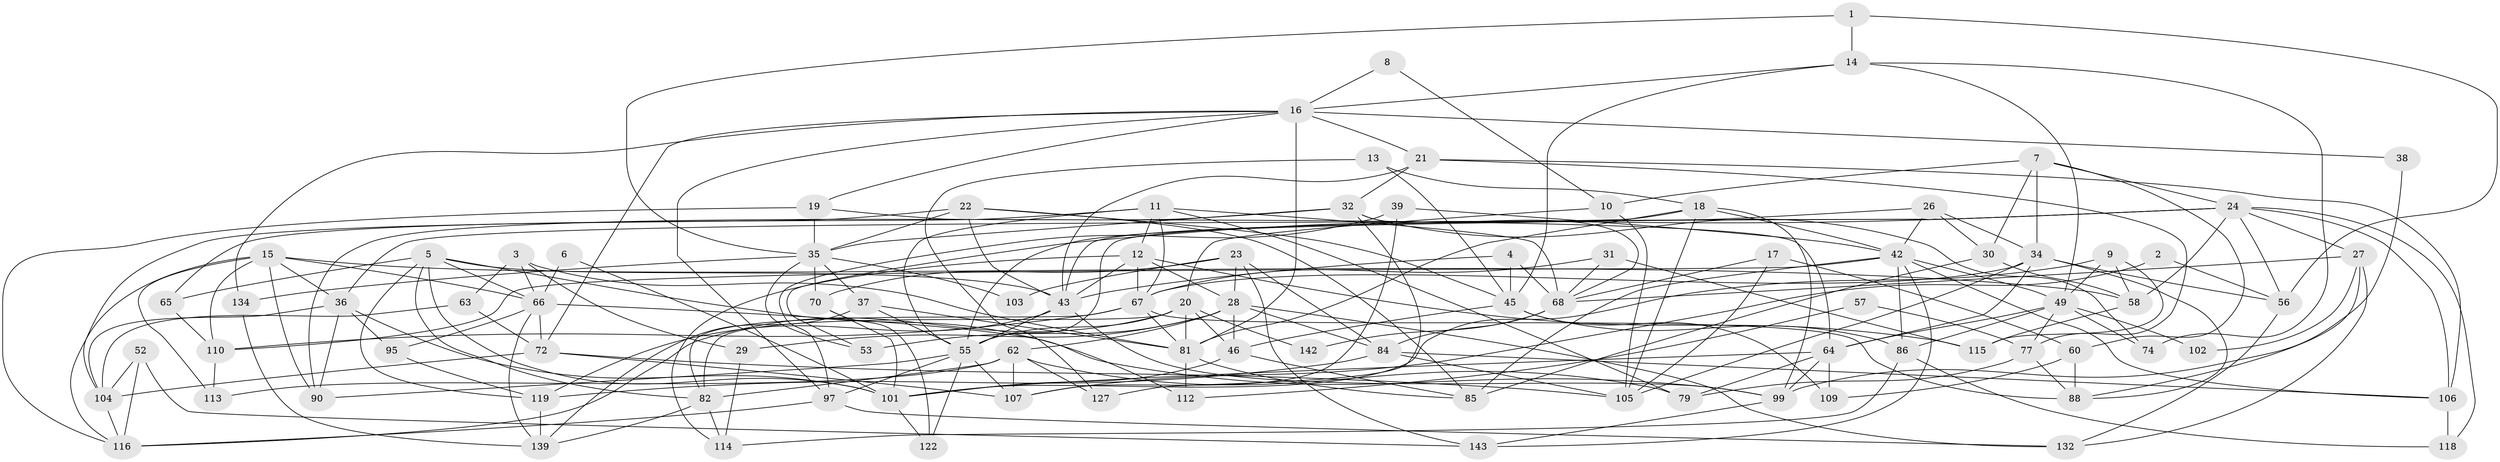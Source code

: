 // original degree distribution, {3: 0.296551724137931, 2: 0.09655172413793103, 4: 0.296551724137931, 5: 0.1793103448275862, 6: 0.0896551724137931, 8: 0.006896551724137931, 7: 0.034482758620689655}
// Generated by graph-tools (version 1.1) at 2025/41/03/06/25 10:41:56]
// undirected, 94 vertices, 231 edges
graph export_dot {
graph [start="1"]
  node [color=gray90,style=filled];
  1;
  2;
  3;
  4;
  5 [super="+51"];
  6;
  7 [super="+41"];
  8;
  9 [super="+48"];
  10;
  11 [super="+44"];
  12 [super="+47"];
  13;
  14 [super="+76"];
  15 [super="+25"];
  16 [super="+121"];
  17;
  18 [super="+61"];
  19 [super="+50"];
  20 [super="+93"];
  21 [super="+69"];
  22 [super="+108"];
  23 [super="+83"];
  24 [super="+40"];
  26 [super="+87"];
  27;
  28 [super="+33"];
  29;
  30;
  31;
  32;
  34 [super="+73"];
  35 [super="+59"];
  36 [super="+145"];
  37 [super="+128"];
  38;
  39;
  42 [super="+80"];
  43 [super="+78"];
  45 [super="+140"];
  46 [super="+96"];
  49 [super="+92"];
  52 [super="+54"];
  53;
  55 [super="+133"];
  56 [super="+94"];
  57;
  58 [super="+100"];
  60 [super="+98"];
  62 [super="+138"];
  63;
  64 [super="+144"];
  65;
  66 [super="+71"];
  67 [super="+136"];
  68 [super="+75"];
  70;
  72 [super="+126"];
  74;
  77 [super="+117"];
  79 [super="+125"];
  81 [super="+123"];
  82 [super="+129"];
  84 [super="+131"];
  85 [super="+141"];
  86 [super="+124"];
  88 [super="+89"];
  90 [super="+91"];
  95;
  97 [super="+135"];
  99 [super="+137"];
  101 [super="+111"];
  102;
  103;
  104 [super="+120"];
  105;
  106;
  107;
  109;
  110;
  112;
  113;
  114;
  115;
  116;
  118;
  119 [super="+130"];
  122;
  127;
  132;
  134;
  139;
  142;
  143;
  1 -- 14;
  1 -- 35;
  1 -- 56;
  2 -- 107;
  2 -- 56;
  3 -- 63;
  3 -- 66;
  3 -- 29;
  3 -- 81;
  4 -- 45;
  4 -- 68;
  4 -- 43;
  5 -- 112;
  5 -- 43;
  5 -- 66;
  5 -- 65;
  5 -- 82;
  5 -- 101;
  5 -- 119;
  6 -- 66;
  6 -- 101;
  7 -- 34;
  7 -- 60;
  7 -- 24;
  7 -- 10;
  7 -- 30;
  8 -- 10;
  8 -- 16;
  9 -- 115;
  9 -- 49;
  9 -- 58;
  9 -- 101;
  10 -- 105;
  10 -- 20;
  11 -- 12;
  11 -- 65;
  11 -- 55;
  11 -- 68;
  11 -- 79;
  11 -- 67;
  12 -- 115;
  12 -- 43;
  12 -- 114;
  12 -- 28;
  12 -- 67;
  13 -- 45;
  13 -- 127;
  13 -- 18;
  14 -- 16;
  14 -- 49;
  14 -- 74;
  14 -- 45;
  15 -- 113 [weight=2];
  15 -- 58;
  15 -- 110;
  15 -- 116;
  15 -- 66;
  15 -- 36;
  15 -- 90;
  16 -- 72;
  16 -- 38;
  16 -- 19;
  16 -- 21;
  16 -- 134;
  16 -- 81;
  16 -- 97;
  17 -- 60;
  17 -- 105;
  17 -- 68;
  18 -- 81;
  18 -- 42;
  18 -- 99;
  18 -- 105;
  18 -- 36;
  19 -- 116;
  19 -- 35;
  19 -- 64 [weight=2];
  20 -- 82;
  20 -- 81;
  20 -- 116;
  20 -- 55;
  20 -- 142;
  20 -- 46;
  21 -- 106;
  21 -- 32;
  21 -- 43;
  21 -- 77;
  22 -- 85;
  22 -- 104;
  22 -- 45;
  22 -- 43;
  22 -- 35;
  23 -- 84;
  23 -- 143;
  23 -- 28;
  23 -- 103;
  23 -- 70;
  24 -- 58;
  24 -- 43;
  24 -- 53;
  24 -- 118;
  24 -- 55;
  24 -- 106;
  24 -- 27;
  24 -- 56;
  26 -- 42;
  26 -- 34;
  26 -- 55;
  26 -- 30;
  27 -- 88;
  27 -- 102;
  27 -- 132;
  27 -- 68;
  28 -- 29;
  28 -- 53;
  28 -- 84;
  28 -- 62;
  28 -- 132;
  28 -- 46;
  29 -- 114;
  30 -- 58;
  30 -- 85;
  31 -- 68;
  31 -- 67;
  31 -- 115;
  32 -- 68;
  32 -- 74;
  32 -- 127;
  32 -- 90;
  32 -- 35;
  34 -- 56;
  34 -- 105;
  34 -- 88;
  34 -- 67;
  34 -- 64;
  35 -- 53;
  35 -- 37;
  35 -- 70;
  35 -- 103;
  35 -- 134;
  36 -- 101;
  36 -- 90;
  36 -- 95;
  36 -- 104;
  37 -- 139;
  37 -- 55;
  37 -- 81;
  38 -- 99;
  39 -- 107;
  39 -- 97;
  39 -- 42;
  42 -- 110;
  42 -- 106;
  42 -- 143;
  42 -- 85;
  42 -- 49;
  42 -- 86;
  43 -- 119;
  43 -- 55;
  43 -- 99;
  45 -- 109;
  45 -- 46;
  45 -- 86;
  46 -- 85;
  46 -- 101;
  49 -- 64;
  49 -- 77;
  49 -- 74;
  49 -- 102;
  49 -- 86;
  52 -- 116;
  52 -- 143;
  52 -- 104;
  55 -- 97;
  55 -- 90;
  55 -- 107;
  55 -- 122;
  56 -- 132;
  57 -- 112;
  57 -- 77;
  58 -- 115;
  60 -- 88 [weight=2];
  60 -- 109;
  62 -- 127;
  62 -- 107;
  62 -- 113;
  62 -- 82;
  62 -- 79;
  63 -- 104;
  63 -- 72;
  64 -- 109;
  64 -- 99;
  64 -- 101;
  64 -- 79;
  65 -- 110;
  66 -- 139;
  66 -- 95;
  66 -- 72;
  66 -- 99;
  67 -- 110;
  67 -- 82;
  67 -- 81;
  67 -- 88;
  68 -- 142 [weight=2];
  68 -- 84;
  70 -- 101;
  70 -- 122;
  72 -- 105;
  72 -- 107;
  72 -- 104;
  77 -- 79;
  77 -- 88;
  81 -- 112;
  81 -- 85;
  82 -- 139;
  82 -- 114;
  84 -- 105;
  84 -- 106;
  84 -- 119 [weight=2];
  86 -- 118;
  86 -- 114;
  95 -- 119;
  97 -- 132;
  97 -- 116;
  99 -- 143;
  101 -- 122;
  104 -- 116;
  106 -- 118;
  110 -- 113;
  119 -- 139;
  134 -- 139;
}
